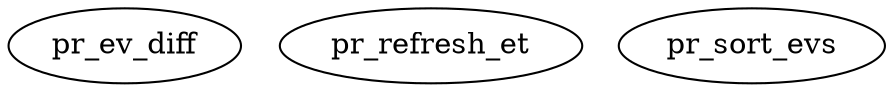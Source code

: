 /* Created by mdot for Matlab */
digraph m2html {

  pr_ev_diff [URL="pr_ev_diff.html"];
  pr_refresh_et [URL="pr_refresh_et.html"];
  pr_sort_evs [URL="pr_sort_evs.html"];
}